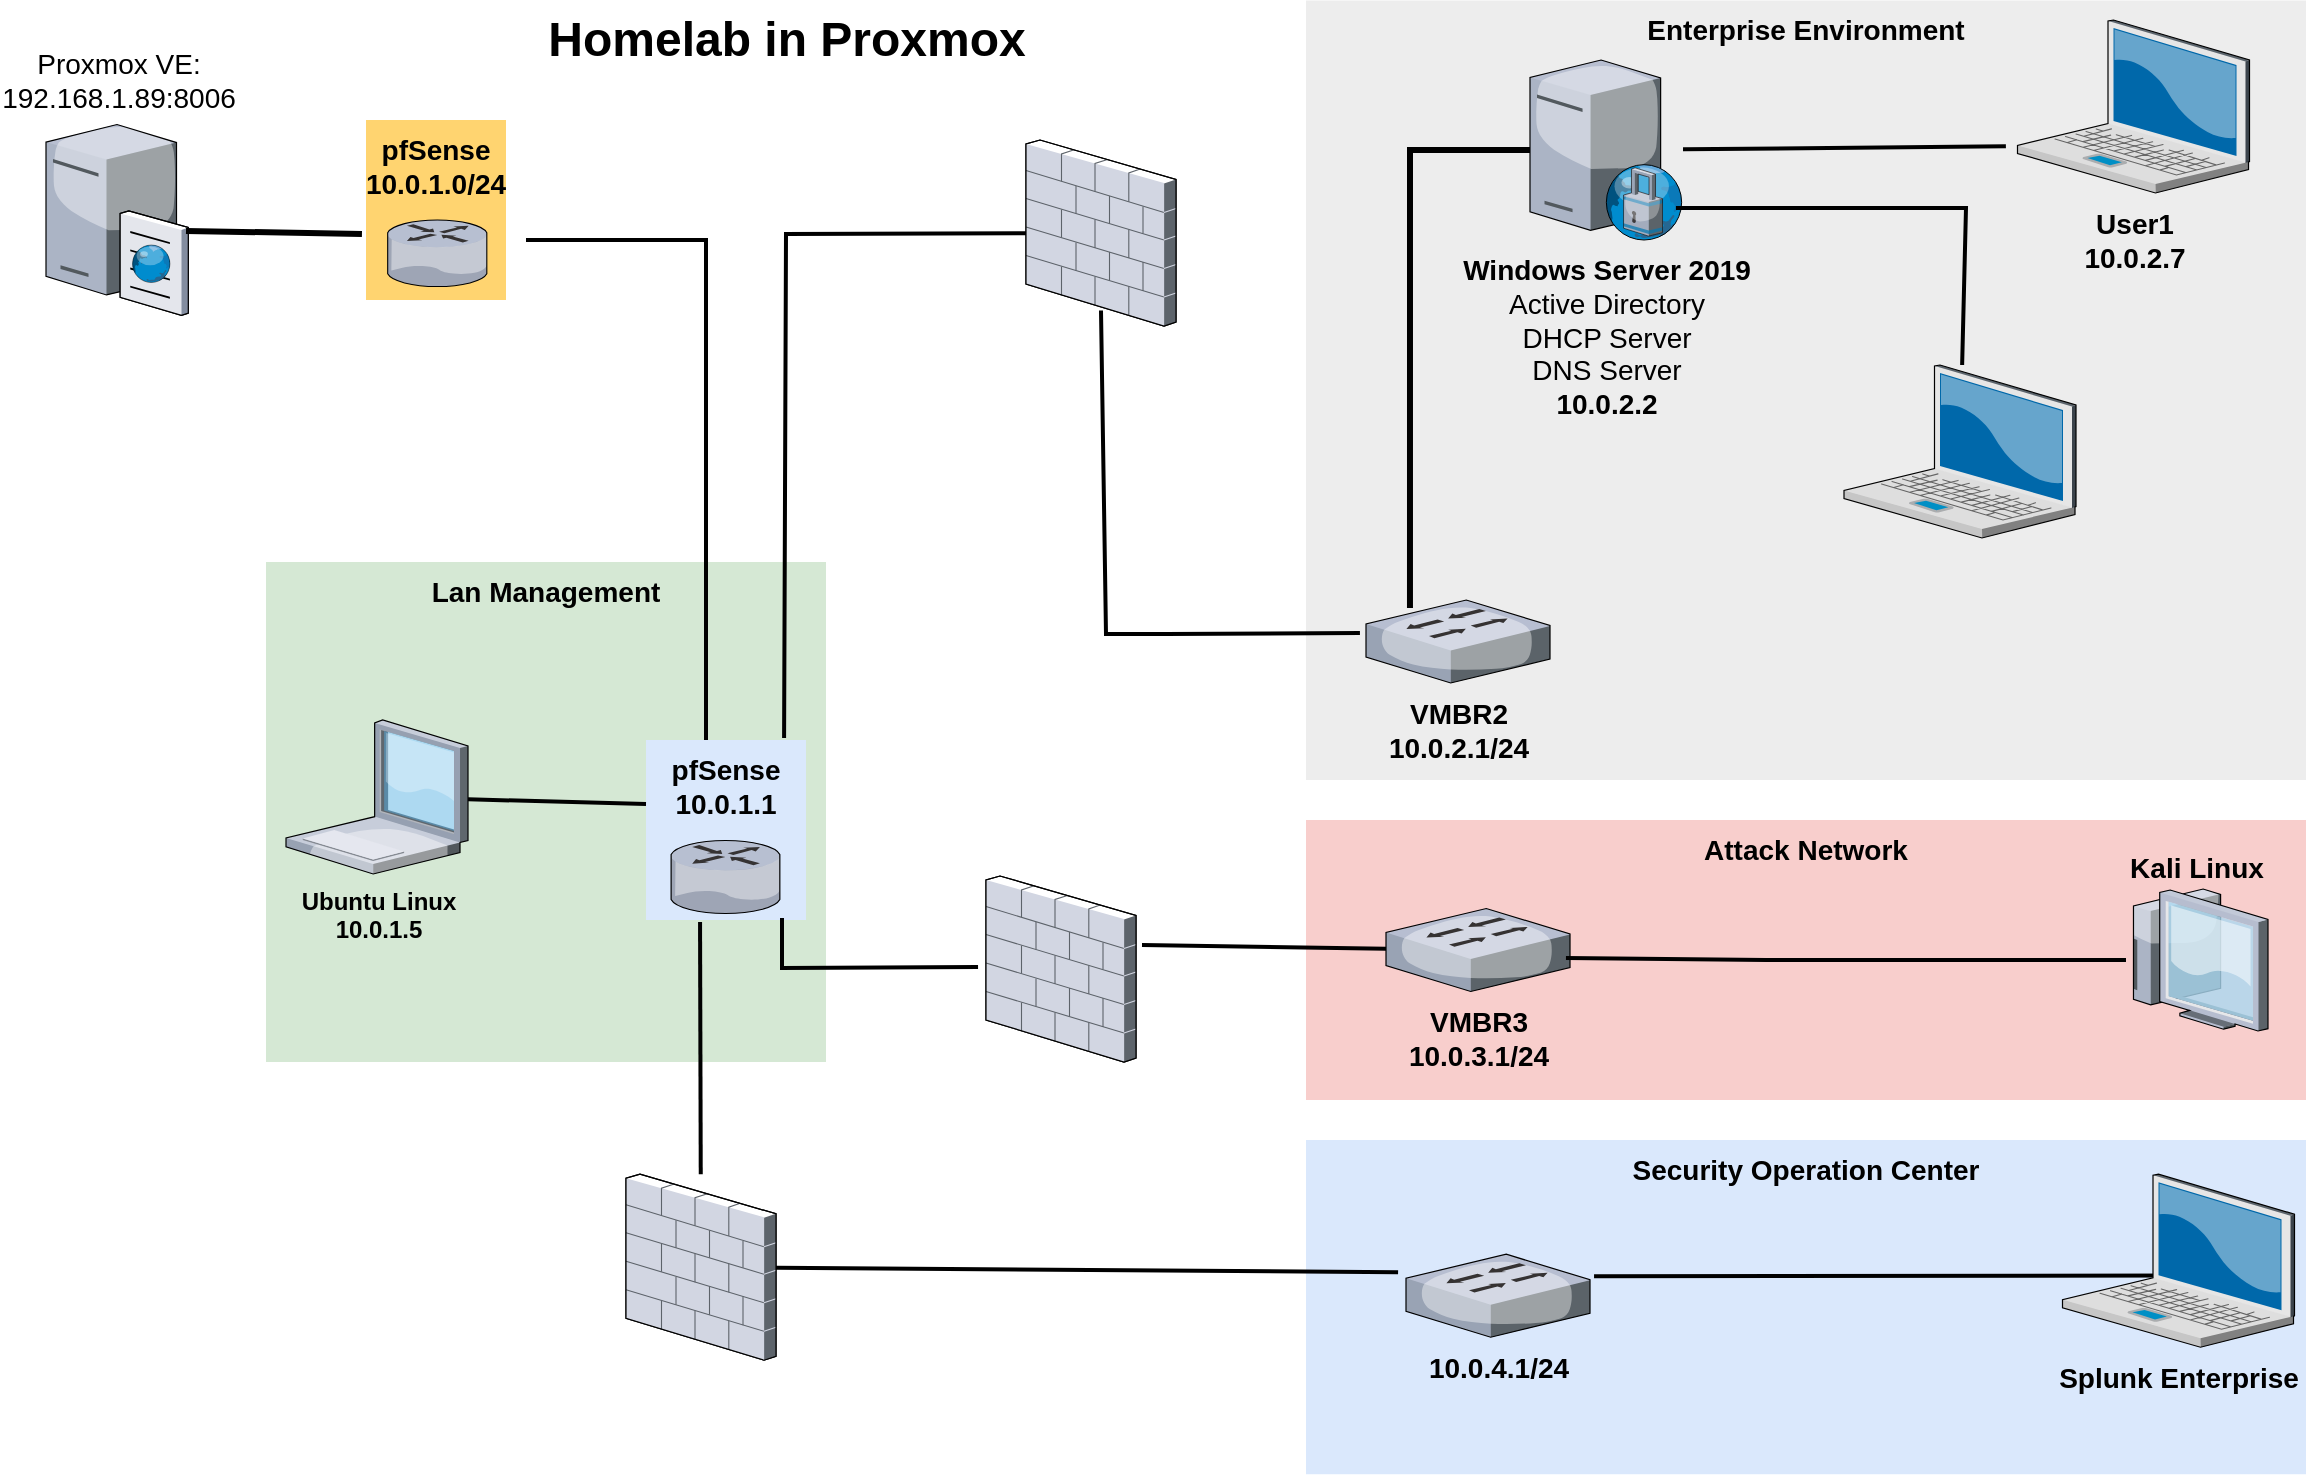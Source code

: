 <mxfile version="23.0.0" type="github">
  <diagram name="Page-1" id="e3a06f82-3646-2815-327d-82caf3d4e204">
    <mxGraphModel dx="2066" dy="1157" grid="1" gridSize="10" guides="1" tooltips="1" connect="1" arrows="1" fold="1" page="1" pageScale="1.5" pageWidth="1169" pageHeight="826" background="none" math="0" shadow="0">
      <root>
        <mxCell id="0" style=";html=1;" />
        <mxCell id="1" style=";html=1;" parent="0" />
        <mxCell id="6a7d8f32e03d9370-15" value="Proxmox VE:&lt;br&gt;192.168.1.89:8006&lt;br&gt;" style="verticalLabelPosition=top;aspect=fixed;html=1;verticalAlign=bottom;strokeColor=none;shape=mxgraph.citrix.cache_server;fillColor=#66B2FF;gradientColor=#0066CC;fontSize=14;labelPosition=center;align=center;" parent="1" vertex="1">
          <mxGeometry x="610" y="80" width="71" height="97.5" as="geometry" />
        </mxCell>
        <mxCell id="6a7d8f32e03d9370-21" value="" style="verticalLabelPosition=bottom;aspect=fixed;html=1;verticalAlign=top;strokeColor=none;shape=mxgraph.citrix.firewall;fillColor=#66B2FF;gradientColor=#0066CC;fontSize=14;" parent="1" vertex="1">
          <mxGeometry x="1100" y="90" width="75" height="93" as="geometry" />
        </mxCell>
        <mxCell id="6a7d8f32e03d9370-62" value="Homelab in Proxmox" style="text;strokeColor=none;fillColor=none;html=1;fontSize=24;fontStyle=1;verticalAlign=middle;align=center;" parent="1" vertex="1">
          <mxGeometry x="820" y="20" width="320" height="40" as="geometry" />
        </mxCell>
        <mxCell id="2cuD-tpTCSGJEISm3NcC-3" value="" style="endArrow=none;html=1;rounded=0;entryX=0.986;entryY=0.569;entryDx=0;entryDy=0;entryPerimeter=0;movable=1;resizable=1;rotatable=1;deletable=1;editable=1;locked=0;connectable=1;exitX=-0.029;exitY=0.633;exitDx=0;exitDy=0;strokeWidth=3;exitPerimeter=0;" edge="1" parent="1" source="2cuD-tpTCSGJEISm3NcC-4" target="6a7d8f32e03d9370-15">
          <mxGeometry width="50" height="50" relative="1" as="geometry">
            <mxPoint x="1020" y="290" as="sourcePoint" />
            <mxPoint x="1044.273" y="174.987" as="targetPoint" />
            <Array as="points" />
          </mxGeometry>
        </mxCell>
        <mxCell id="2cuD-tpTCSGJEISm3NcC-5" value="" style="group" vertex="1" connectable="0" parent="1">
          <mxGeometry x="770" y="80" width="80" height="90" as="geometry" />
        </mxCell>
        <mxCell id="2cuD-tpTCSGJEISm3NcC-4" value="&lt;b&gt;pfSense 10.0.1.0/24&lt;/b&gt;" style="whiteSpace=wrap;html=1;fillColor=#FFD470;gradientColor=none;fontSize=14;strokeColor=none;verticalAlign=top;" vertex="1" parent="2cuD-tpTCSGJEISm3NcC-5">
          <mxGeometry width="70" height="90" as="geometry" />
        </mxCell>
        <mxCell id="2cuD-tpTCSGJEISm3NcC-1" value="" style="verticalLabelPosition=bottom;aspect=fixed;html=1;verticalAlign=top;strokeColor=none;shape=mxgraph.citrix.router;fillColor=#66B2FF;gradientColor=#0066CC;fontSize=14;movable=1;resizable=1;rotatable=1;deletable=1;editable=1;locked=0;connectable=1;" vertex="1" parent="2cuD-tpTCSGJEISm3NcC-5">
          <mxGeometry x="10.791" y="50" width="50.147" height="33.281" as="geometry" />
        </mxCell>
        <mxCell id="6a7d8f32e03d9370-59" value="&lt;b&gt;Enterprise Environment&lt;br&gt;&lt;/b&gt;" style="whiteSpace=wrap;html=1;fillColor=#EDEDED;fontSize=14;strokeColor=none;verticalAlign=top;direction=south;" parent="1" vertex="1">
          <mxGeometry x="1240" y="20.25" width="500" height="389.75" as="geometry" />
        </mxCell>
        <mxCell id="2cuD-tpTCSGJEISm3NcC-6" value="" style="verticalLabelPosition=bottom;sketch=0;aspect=fixed;html=1;verticalAlign=top;strokeColor=none;align=center;outlineConnect=0;shape=mxgraph.citrix.laptop_2;" vertex="1" parent="1">
          <mxGeometry x="1509" y="202.5" width="116" height="86.5" as="geometry" />
        </mxCell>
        <mxCell id="6a7d8f32e03d9370-25" value="&lt;b&gt;Windows Server 2019&lt;/b&gt;&lt;br&gt;Active Directory&lt;br&gt;DHCP Server&lt;br&gt;DNS Server&lt;br&gt;&lt;b&gt;10.0.2.2&lt;/b&gt;" style="verticalLabelPosition=bottom;aspect=fixed;html=1;verticalAlign=top;strokeColor=none;shape=mxgraph.citrix.proxy_server;fillColor=#66B2FF;gradientColor=#0066CC;fontSize=14;" parent="1" vertex="1">
          <mxGeometry x="1352" y="50" width="76.5" height="90" as="geometry" />
        </mxCell>
        <mxCell id="6a7d8f32e03d9370-2" value="&lt;b&gt;User1&lt;br&gt;10.0.2.7&lt;br&gt;&lt;/b&gt;" style="verticalLabelPosition=bottom;aspect=fixed;html=1;verticalAlign=top;strokeColor=none;shape=mxgraph.citrix.laptop_2;fillColor=#66B2FF;gradientColor=#0066CC;fontSize=14;" parent="1" vertex="1">
          <mxGeometry x="1595.75" y="30.0" width="116" height="86.5" as="geometry" />
        </mxCell>
        <mxCell id="2cuD-tpTCSGJEISm3NcC-22" value="&lt;b&gt;VMBR2&lt;br&gt;10.0.2.1/24&lt;br&gt;&lt;/b&gt;" style="verticalLabelPosition=bottom;aspect=fixed;html=1;verticalAlign=top;strokeColor=none;shape=mxgraph.citrix.switch;fillColor=#66B2FF;gradientColor=#0066CC;fontSize=14;" vertex="1" parent="1">
          <mxGeometry x="1270" y="320" width="92" height="41.5" as="geometry" />
        </mxCell>
        <mxCell id="6a7d8f32e03d9370-39" style="edgeStyle=none;rounded=0;html=1;startSize=10;endSize=10;jettySize=auto;orthogonalLoop=1;fontSize=14;endArrow=none;endFill=0;strokeWidth=2;entryX=0.954;entryY=0.822;entryDx=0;entryDy=0;entryPerimeter=0;" parent="1" source="2cuD-tpTCSGJEISm3NcC-6" target="6a7d8f32e03d9370-25" edge="1">
          <mxGeometry relative="1" as="geometry">
            <mxPoint x="3093" y="1106.25" as="targetPoint" />
            <mxPoint x="3069" y="1100.493" as="sourcePoint" />
            <Array as="points">
              <mxPoint x="1570" y="124" />
            </Array>
          </mxGeometry>
        </mxCell>
        <mxCell id="6a7d8f32e03d9370-47" style="edgeStyle=none;rounded=0;html=1;startSize=10;endSize=10;jettySize=auto;orthogonalLoop=1;fontSize=14;endArrow=none;endFill=0;strokeWidth=2;movable=1;resizable=1;rotatable=1;deletable=1;editable=1;locked=0;connectable=1;exitX=-0.05;exitY=0.73;exitDx=0;exitDy=0;exitPerimeter=0;" parent="1" source="6a7d8f32e03d9370-2" target="6a7d8f32e03d9370-25" edge="1">
          <mxGeometry relative="1" as="geometry">
            <mxPoint x="3190" y="920.226" as="sourcePoint" />
          </mxGeometry>
        </mxCell>
        <mxCell id="2cuD-tpTCSGJEISm3NcC-17" value="" style="endArrow=none;html=1;rounded=0;strokeWidth=3;entryX=0.239;entryY=0.096;entryDx=0;entryDy=0;entryPerimeter=0;" edge="1" parent="1" source="6a7d8f32e03d9370-25" target="2cuD-tpTCSGJEISm3NcC-22">
          <mxGeometry width="50" height="50" relative="1" as="geometry">
            <mxPoint x="3698" y="1196.25" as="sourcePoint" />
            <mxPoint x="3660.735" y="1140.25" as="targetPoint" />
            <Array as="points">
              <mxPoint x="1292" y="95" />
            </Array>
          </mxGeometry>
        </mxCell>
        <mxCell id="6a7d8f32e03d9370-56" style="edgeStyle=none;rounded=0;html=1;startSize=10;endSize=10;jettySize=auto;orthogonalLoop=1;fontSize=14;endArrow=none;endFill=0;strokeWidth=2;entryX=-0.033;entryY=0.398;entryDx=0;entryDy=0;entryPerimeter=0;exitX=0.5;exitY=0.917;exitDx=0;exitDy=0;exitPerimeter=0;" parent="1" source="6a7d8f32e03d9370-21" target="2cuD-tpTCSGJEISm3NcC-22" edge="1">
          <mxGeometry relative="1" as="geometry">
            <mxPoint x="1060" y="251" as="sourcePoint" />
            <mxPoint x="1265" y="852.32" as="targetPoint" />
            <Array as="points">
              <mxPoint x="1140" y="337" />
              <mxPoint x="1170" y="337" />
            </Array>
          </mxGeometry>
        </mxCell>
        <mxCell id="2cuD-tpTCSGJEISm3NcC-55" value="" style="verticalLabelPosition=bottom;aspect=fixed;html=1;verticalAlign=top;strokeColor=none;shape=mxgraph.citrix.firewall;fillColor=#66B2FF;gradientColor=#0066CC;fontSize=14;" vertex="1" parent="1">
          <mxGeometry x="1080" y="458" width="75" height="93" as="geometry" />
        </mxCell>
        <mxCell id="6a7d8f32e03d9370-61" value="&lt;b&gt;Attack Network&lt;/b&gt;" style="whiteSpace=wrap;html=1;fillColor=#f8cecc;fontSize=14;strokeColor=none;verticalAlign=top;" parent="1" vertex="1">
          <mxGeometry x="1240" y="430" width="500" height="140" as="geometry" />
        </mxCell>
        <mxCell id="6a7d8f32e03d9370-26" value="&lt;b&gt;VMBR3&lt;br&gt;10.0.3.1/24&lt;br&gt;&lt;/b&gt;" style="verticalLabelPosition=bottom;aspect=fixed;html=1;verticalAlign=top;strokeColor=none;shape=mxgraph.citrix.switch;fillColor=#66B2FF;gradientColor=#0066CC;fontSize=14;" parent="1" vertex="1">
          <mxGeometry x="1280.003" y="474.25" width="92" height="41.5" as="geometry" />
        </mxCell>
        <mxCell id="6a7d8f32e03d9370-27" value="&lt;b&gt;Kali Linux&lt;br&gt;&lt;/b&gt;" style="verticalLabelPosition=top;aspect=fixed;html=1;verticalAlign=bottom;strokeColor=none;shape=mxgraph.citrix.thin_client;fillColor=#66B2FF;gradientColor=#0066CC;fontSize=14;labelPosition=center;align=center;" parent="1" vertex="1">
          <mxGeometry x="1649.996" y="464.5" width="71" height="71" as="geometry" />
        </mxCell>
        <mxCell id="6a7d8f32e03d9370-55" style="edgeStyle=none;rounded=0;html=1;startSize=10;endSize=10;jettySize=auto;orthogonalLoop=1;fontSize=14;endArrow=none;endFill=0;strokeWidth=2;exitX=0.978;exitY=0.596;exitDx=0;exitDy=0;exitPerimeter=0;" parent="1" source="6a7d8f32e03d9370-26" target="6a7d8f32e03d9370-27" edge="1">
          <mxGeometry relative="1" as="geometry">
            <Array as="points">
              <mxPoint x="1470" y="500" />
            </Array>
          </mxGeometry>
        </mxCell>
        <mxCell id="6a7d8f32e03d9370-52" style="edgeStyle=none;rounded=0;html=1;startSize=10;endSize=10;jettySize=auto;orthogonalLoop=1;fontSize=14;endArrow=none;endFill=0;strokeWidth=2;exitX=1.04;exitY=0.371;exitDx=0;exitDy=0;exitPerimeter=0;" parent="1" source="2cuD-tpTCSGJEISm3NcC-55" target="6a7d8f32e03d9370-26" edge="1">
          <mxGeometry relative="1" as="geometry">
            <mxPoint x="1150" y="610" as="sourcePoint" />
          </mxGeometry>
        </mxCell>
        <mxCell id="2cuD-tpTCSGJEISm3NcC-59" value="" style="group" vertex="1" connectable="0" parent="1">
          <mxGeometry x="720" y="301" width="280" height="250" as="geometry" />
        </mxCell>
        <mxCell id="6a7d8f32e03d9370-60" value="&lt;b&gt;Lan Management&lt;/b&gt;" style="whiteSpace=wrap;html=1;fillColor=#d5e8d4;fontSize=14;strokeColor=none;verticalAlign=top;" parent="2cuD-tpTCSGJEISm3NcC-59" vertex="1">
          <mxGeometry width="280" height="250" as="geometry" />
        </mxCell>
        <mxCell id="2cuD-tpTCSGJEISm3NcC-9" value="" style="group" vertex="1" connectable="0" parent="2cuD-tpTCSGJEISm3NcC-59">
          <mxGeometry x="200" y="99" width="70" height="80" as="geometry" />
        </mxCell>
        <mxCell id="2cuD-tpTCSGJEISm3NcC-7" value="&lt;b&gt;pfSense&lt;br&gt;10.0.1.1&lt;br&gt;&lt;/b&gt;" style="whiteSpace=wrap;html=1;fillColor=#dae8fc;fontSize=14;strokeColor=none;verticalAlign=top;" vertex="1" parent="2cuD-tpTCSGJEISm3NcC-9">
          <mxGeometry x="-10" y="-10" width="80" height="90" as="geometry" />
        </mxCell>
        <mxCell id="6a7d8f32e03d9370-13" value="" style="verticalLabelPosition=bottom;aspect=fixed;html=1;verticalAlign=top;strokeColor=none;shape=mxgraph.citrix.router;fillColor=#66B2FF;gradientColor=#0066CC;fontSize=14;" parent="2cuD-tpTCSGJEISm3NcC-9" vertex="1">
          <mxGeometry x="2.5" y="40.25" width="55" height="36.5" as="geometry" />
        </mxCell>
        <mxCell id="2cuD-tpTCSGJEISm3NcC-11" value="&lt;b&gt;Ubuntu Linux&lt;br&gt;10.0.1.5&lt;br&gt;&lt;/b&gt;" style="verticalLabelPosition=bottom;sketch=0;aspect=fixed;html=1;verticalAlign=top;strokeColor=none;align=center;outlineConnect=0;shape=mxgraph.citrix.laptop_1;" vertex="1" parent="2cuD-tpTCSGJEISm3NcC-59">
          <mxGeometry x="10" y="79" width="91" height="77" as="geometry" />
        </mxCell>
        <mxCell id="6a7d8f32e03d9370-45" style="edgeStyle=none;rounded=0;html=1;startSize=10;endSize=10;jettySize=auto;orthogonalLoop=1;fontSize=14;endArrow=none;endFill=0;strokeWidth=2;entryX=0;entryY=0.355;entryDx=0;entryDy=0;entryPerimeter=0;" parent="2cuD-tpTCSGJEISm3NcC-59" source="2cuD-tpTCSGJEISm3NcC-11" target="2cuD-tpTCSGJEISm3NcC-7" edge="1">
          <mxGeometry relative="1" as="geometry">
            <mxPoint x="105" y="139.436" as="sourcePoint" />
          </mxGeometry>
        </mxCell>
        <mxCell id="2cuD-tpTCSGJEISm3NcC-56" style="edgeStyle=none;rounded=0;html=1;startSize=10;endSize=10;jettySize=auto;orthogonalLoop=1;fontSize=14;endArrow=none;endFill=0;strokeWidth=2;exitX=-0.053;exitY=0.468;exitDx=0;exitDy=0;exitPerimeter=0;entryX=0.85;entryY=0.989;entryDx=0;entryDy=0;entryPerimeter=0;" edge="1" parent="2cuD-tpTCSGJEISm3NcC-59" target="2cuD-tpTCSGJEISm3NcC-7">
          <mxGeometry relative="1" as="geometry">
            <mxPoint x="356.025" y="202.524" as="sourcePoint" />
            <mxPoint x="230" y="181" as="targetPoint" />
            <Array as="points">
              <mxPoint x="258" y="203" />
            </Array>
          </mxGeometry>
        </mxCell>
        <mxCell id="6a7d8f32e03d9370-58" value="&lt;b&gt;Security Operation Center&lt;/b&gt;" style="whiteSpace=wrap;html=1;fillColor=#dae8fc;fontSize=14;strokeColor=none;verticalAlign=top;" parent="1" vertex="1">
          <mxGeometry x="1240" y="590" width="500" height="167.12" as="geometry" />
        </mxCell>
        <mxCell id="6a7d8f32e03d9370-36" style="edgeStyle=none;rounded=0;html=1;startSize=10;endSize=10;jettySize=auto;orthogonalLoop=1;fontSize=14;endArrow=none;endFill=0;strokeWidth=2;exitX=0.509;exitY=0.711;exitDx=0;exitDy=0;exitPerimeter=0;entryX=1.022;entryY=0.265;entryDx=0;entryDy=0;entryPerimeter=0;" parent="1" target="2cuD-tpTCSGJEISm3NcC-23" edge="1">
          <mxGeometry relative="1" as="geometry">
            <mxPoint x="1677.294" y="657.771" as="sourcePoint" />
            <mxPoint x="1400" y="657.12" as="targetPoint" />
          </mxGeometry>
        </mxCell>
        <mxCell id="6a7d8f32e03d9370-1" value="&lt;b&gt;Splunk Enterprise&lt;/b&gt;" style="verticalLabelPosition=bottom;aspect=fixed;html=1;verticalAlign=top;strokeColor=none;shape=mxgraph.citrix.laptop_2;fillColor=#66B2FF;gradientColor=#0066CC;fontSize=14;" parent="1" vertex="1">
          <mxGeometry x="1618.25" y="607.12" width="116" height="86.5" as="geometry" />
        </mxCell>
        <mxCell id="2cuD-tpTCSGJEISm3NcC-23" value="&lt;b&gt;10.0.4.1/24&lt;/b&gt;" style="verticalLabelPosition=bottom;aspect=fixed;html=1;verticalAlign=top;strokeColor=none;shape=mxgraph.citrix.switch;fillColor=#66B2FF;gradientColor=#0066CC;fontSize=14;" vertex="1" parent="1">
          <mxGeometry x="1290" y="647.12" width="92" height="41.5" as="geometry" />
        </mxCell>
        <mxCell id="2cuD-tpTCSGJEISm3NcC-60" value="" style="edgeStyle=none;rounded=0;html=1;startSize=10;endSize=10;jettySize=auto;orthogonalLoop=1;fontSize=14;endArrow=none;endFill=0;strokeWidth=2;exitX=-0.043;exitY=0.217;exitDx=0;exitDy=0;exitPerimeter=0;" edge="1" parent="1" source="2cuD-tpTCSGJEISm3NcC-23" target="6a7d8f32e03d9370-19">
          <mxGeometry relative="1" as="geometry">
            <mxPoint x="1286" y="656" as="sourcePoint" />
            <mxPoint x="880" y="656" as="targetPoint" />
          </mxGeometry>
        </mxCell>
        <mxCell id="6a7d8f32e03d9370-19" value="" style="verticalLabelPosition=bottom;aspect=fixed;html=1;verticalAlign=top;strokeColor=none;shape=mxgraph.citrix.firewall;fillColor=#66B2FF;gradientColor=#0066CC;fontSize=14;" parent="1" vertex="1">
          <mxGeometry x="900" y="607.12" width="75" height="93" as="geometry" />
        </mxCell>
        <mxCell id="6a7d8f32e03d9370-46" style="edgeStyle=none;rounded=0;html=1;startSize=10;endSize=10;jettySize=auto;orthogonalLoop=1;fontSize=14;endArrow=none;endFill=0;strokeWidth=2;entryX=0.264;entryY=1.116;entryDx=0;entryDy=0;entryPerimeter=0;" parent="1" source="6a7d8f32e03d9370-19" target="6a7d8f32e03d9370-13" edge="1">
          <mxGeometry relative="1" as="geometry">
            <mxPoint x="940" y="460" as="targetPoint" />
          </mxGeometry>
        </mxCell>
        <mxCell id="6a7d8f32e03d9370-48" style="edgeStyle=none;rounded=0;html=1;startSize=10;endSize=10;jettySize=auto;orthogonalLoop=1;fontSize=14;endArrow=none;endFill=0;strokeWidth=2;entryX=0.863;entryY=-0.011;entryDx=0;entryDy=0;entryPerimeter=0;" parent="1" source="6a7d8f32e03d9370-21" target="2cuD-tpTCSGJEISm3NcC-7" edge="1">
          <mxGeometry relative="1" as="geometry">
            <Array as="points">
              <mxPoint x="980" y="137" />
            </Array>
          </mxGeometry>
        </mxCell>
        <mxCell id="6a7d8f32e03d9370-51" style="edgeStyle=none;rounded=0;html=1;startSize=10;endSize=10;jettySize=auto;orthogonalLoop=1;fontSize=14;endArrow=none;endFill=0;strokeWidth=2;movable=1;resizable=1;rotatable=1;deletable=1;editable=1;locked=0;connectable=1;exitX=0.375;exitY=0;exitDx=0;exitDy=0;exitPerimeter=0;" parent="1" source="2cuD-tpTCSGJEISm3NcC-7" edge="1">
          <mxGeometry relative="1" as="geometry">
            <mxPoint x="850" y="140" as="targetPoint" />
            <Array as="points">
              <mxPoint x="940" y="140" />
            </Array>
          </mxGeometry>
        </mxCell>
      </root>
    </mxGraphModel>
  </diagram>
</mxfile>
